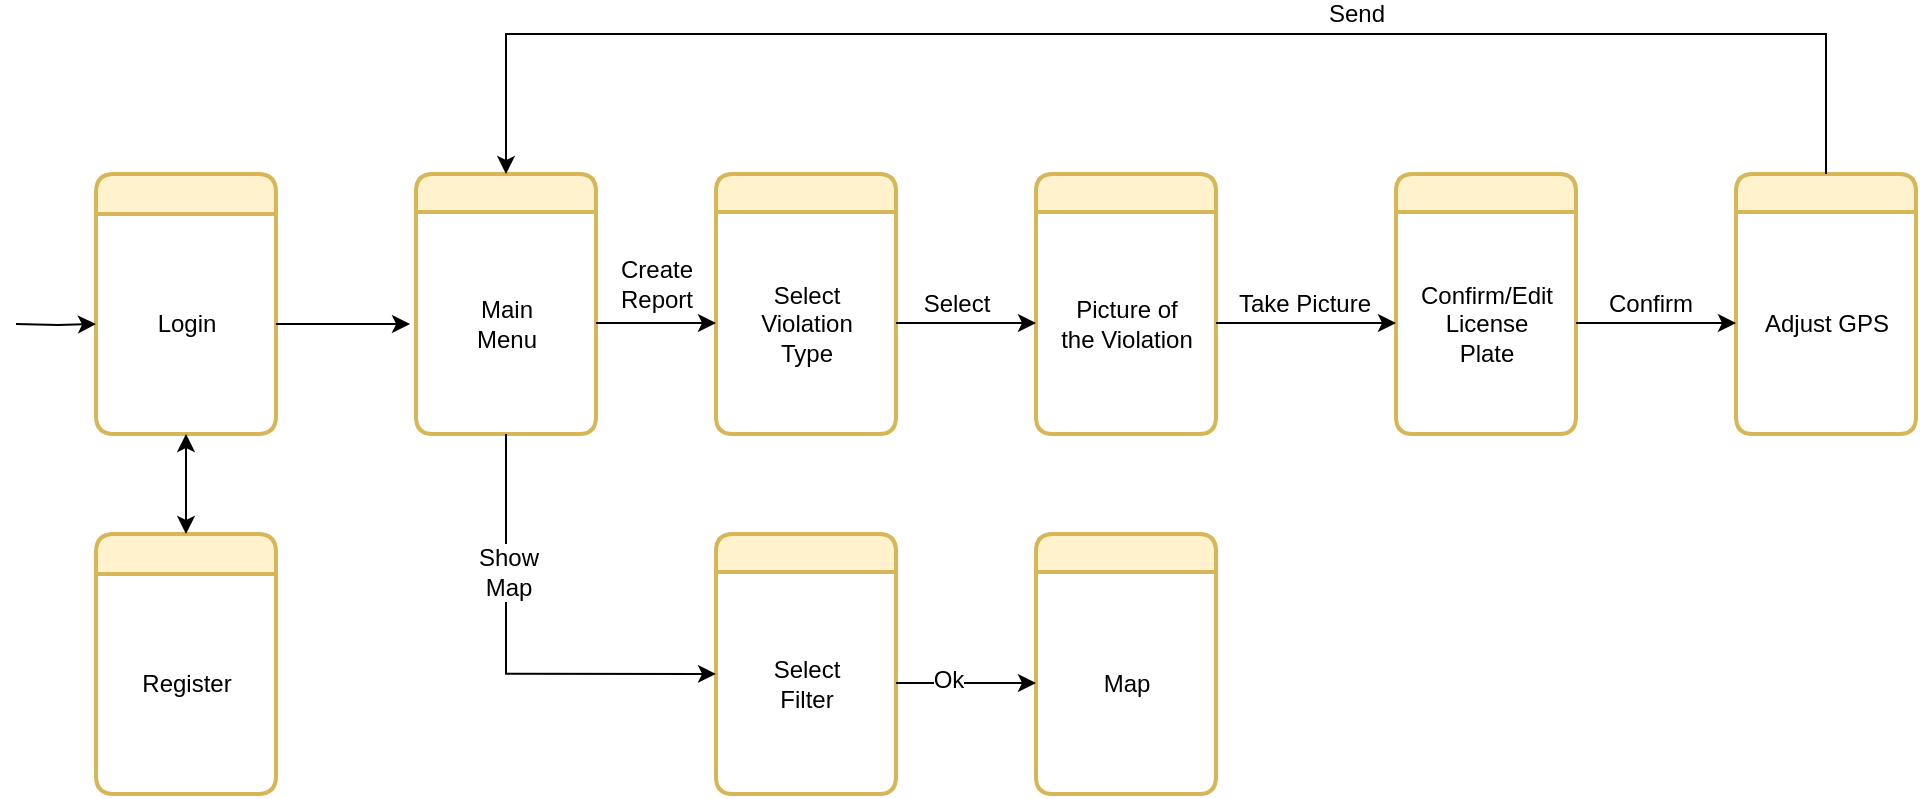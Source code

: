 <mxfile version="12.3.7" type="device" pages="1"><diagram id="3oKSRpvQD-3Rtn6nESA1" name="Page-1"><mxGraphModel dx="1173" dy="604" grid="1" gridSize="10" guides="1" tooltips="1" connect="1" arrows="1" fold="1" page="1" pageScale="1" pageWidth="850" pageHeight="1100" math="0" shadow="0"><root><mxCell id="0"/><mxCell id="1" parent="0"/><mxCell id="K8wivl5P5FMc2v_rYO8I-10" value="" style="swimlane;childLayout=stackLayout;horizontal=1;startSize=20;horizontalStack=0;fillColor=#fff2cc;rounded=1;fontSize=14;fontStyle=0;strokeWidth=2;resizeParent=0;resizeLast=1;shadow=0;dashed=0;align=center;strokeColor=#d6b656;" vertex="1" parent="1"><mxGeometry x="90" y="210" width="90" height="130" as="geometry"><mxRectangle x="260" y="240" width="50" height="40" as="alternateBounds"/></mxGeometry></mxCell><mxCell id="K8wivl5P5FMc2v_rYO8I-20" value="Login" style="text;html=1;align=center;verticalAlign=middle;resizable=0;points=[];;autosize=1;" vertex="1" parent="K8wivl5P5FMc2v_rYO8I-10"><mxGeometry y="20" width="90" height="110" as="geometry"/></mxCell><mxCell id="K8wivl5P5FMc2v_rYO8I-23" value="" style="swimlane;childLayout=stackLayout;horizontal=1;startSize=19;horizontalStack=0;fillColor=#fff2cc;rounded=1;fontSize=14;fontStyle=0;strokeWidth=2;resizeParent=0;resizeLast=1;shadow=0;dashed=0;align=center;strokeColor=#d6b656;" vertex="1" parent="1"><mxGeometry x="250" y="210" width="90" height="130" as="geometry"><mxRectangle x="260" y="240" width="50" height="40" as="alternateBounds"/></mxGeometry></mxCell><mxCell id="K8wivl5P5FMc2v_rYO8I-24" value="Main&lt;br&gt;Menu" style="text;html=1;align=center;verticalAlign=middle;resizable=0;points=[];;autosize=1;" vertex="1" parent="K8wivl5P5FMc2v_rYO8I-23"><mxGeometry y="19" width="90" height="111" as="geometry"/></mxCell><mxCell id="K8wivl5P5FMc2v_rYO8I-25" value="" style="swimlane;childLayout=stackLayout;horizontal=1;startSize=19;horizontalStack=0;fillColor=#fff2cc;rounded=1;fontSize=14;fontStyle=0;strokeWidth=2;resizeParent=0;resizeLast=1;shadow=0;dashed=0;align=center;strokeColor=#d6b656;" vertex="1" parent="1"><mxGeometry x="400" y="210" width="90" height="130" as="geometry"><mxRectangle x="260" y="240" width="50" height="40" as="alternateBounds"/></mxGeometry></mxCell><mxCell id="K8wivl5P5FMc2v_rYO8I-26" value="Select&lt;br&gt;Violation&lt;br&gt;Type" style="text;html=1;align=center;verticalAlign=middle;resizable=0;points=[];;autosize=1;" vertex="1" parent="K8wivl5P5FMc2v_rYO8I-25"><mxGeometry y="19" width="90" height="111" as="geometry"/></mxCell><mxCell id="K8wivl5P5FMc2v_rYO8I-28" value="" style="swimlane;childLayout=stackLayout;horizontal=1;startSize=19;horizontalStack=0;fillColor=#fff2cc;rounded=1;fontSize=14;fontStyle=0;strokeWidth=2;resizeParent=0;resizeLast=1;shadow=0;dashed=0;align=center;strokeColor=#d6b656;" vertex="1" parent="1"><mxGeometry x="560" y="210" width="90" height="130" as="geometry"><mxRectangle x="260" y="240" width="50" height="40" as="alternateBounds"/></mxGeometry></mxCell><mxCell id="K8wivl5P5FMc2v_rYO8I-29" value="Picture of&lt;br&gt;the Violation" style="text;html=1;align=center;verticalAlign=middle;resizable=0;points=[];;autosize=1;" vertex="1" parent="K8wivl5P5FMc2v_rYO8I-28"><mxGeometry y="19" width="90" height="111" as="geometry"/></mxCell><mxCell id="K8wivl5P5FMc2v_rYO8I-30" value="" style="swimlane;childLayout=stackLayout;horizontal=1;startSize=19;horizontalStack=0;fillColor=#fff2cc;rounded=1;fontSize=14;fontStyle=0;strokeWidth=2;resizeParent=0;resizeLast=1;shadow=0;dashed=0;align=center;strokeColor=#d6b656;" vertex="1" parent="1"><mxGeometry x="740" y="210" width="90" height="130" as="geometry"><mxRectangle x="260" y="240" width="50" height="40" as="alternateBounds"/></mxGeometry></mxCell><mxCell id="K8wivl5P5FMc2v_rYO8I-31" value="Confirm/Edit&lt;br&gt;License&lt;br&gt;Plate" style="text;html=1;align=center;verticalAlign=middle;resizable=0;points=[];;autosize=1;" vertex="1" parent="K8wivl5P5FMc2v_rYO8I-30"><mxGeometry y="19" width="90" height="111" as="geometry"/></mxCell><mxCell id="K8wivl5P5FMc2v_rYO8I-32" value="" style="swimlane;childLayout=stackLayout;horizontal=1;startSize=19;horizontalStack=0;fillColor=#fff2cc;rounded=1;fontSize=14;fontStyle=0;strokeWidth=2;resizeParent=0;resizeLast=1;shadow=0;dashed=0;align=center;strokeColor=#d6b656;" vertex="1" parent="1"><mxGeometry x="910" y="210" width="90" height="130" as="geometry"><mxRectangle x="260" y="240" width="50" height="40" as="alternateBounds"/></mxGeometry></mxCell><mxCell id="K8wivl5P5FMc2v_rYO8I-33" value="Adjust GPS" style="text;html=1;align=center;verticalAlign=middle;resizable=0;points=[];;autosize=1;" vertex="1" parent="K8wivl5P5FMc2v_rYO8I-32"><mxGeometry y="19" width="90" height="111" as="geometry"/></mxCell><mxCell id="K8wivl5P5FMc2v_rYO8I-34" value="" style="swimlane;childLayout=stackLayout;horizontal=1;startSize=19;horizontalStack=0;fillColor=#fff2cc;rounded=1;fontSize=14;fontStyle=0;strokeWidth=2;resizeParent=0;resizeLast=1;shadow=0;dashed=0;align=center;strokeColor=#d6b656;" vertex="1" parent="1"><mxGeometry x="400" y="390" width="90" height="130" as="geometry"><mxRectangle x="260" y="240" width="50" height="40" as="alternateBounds"/></mxGeometry></mxCell><mxCell id="K8wivl5P5FMc2v_rYO8I-35" value="Select&lt;br&gt;Filter" style="text;html=1;align=center;verticalAlign=middle;resizable=0;points=[];;autosize=1;" vertex="1" parent="K8wivl5P5FMc2v_rYO8I-34"><mxGeometry y="19" width="90" height="111" as="geometry"/></mxCell><mxCell id="K8wivl5P5FMc2v_rYO8I-36" value="" style="swimlane;childLayout=stackLayout;horizontal=1;startSize=19;horizontalStack=0;fillColor=#fff2cc;rounded=1;fontSize=14;fontStyle=0;strokeWidth=2;resizeParent=0;resizeLast=1;shadow=0;dashed=0;align=center;strokeColor=#d6b656;" vertex="1" parent="1"><mxGeometry x="560" y="390" width="90" height="130" as="geometry"><mxRectangle x="260" y="240" width="50" height="40" as="alternateBounds"/></mxGeometry></mxCell><mxCell id="K8wivl5P5FMc2v_rYO8I-37" value="Map" style="text;html=1;align=center;verticalAlign=middle;resizable=0;points=[];;autosize=1;" vertex="1" parent="K8wivl5P5FMc2v_rYO8I-36"><mxGeometry y="19" width="90" height="111" as="geometry"/></mxCell><mxCell id="K8wivl5P5FMc2v_rYO8I-38" style="edgeStyle=orthogonalEdgeStyle;rounded=0;orthogonalLoop=1;jettySize=auto;html=1;entryX=0;entryY=0.5;entryDx=0;entryDy=0;entryPerimeter=0;" edge="1" parent="1" source="K8wivl5P5FMc2v_rYO8I-24" target="K8wivl5P5FMc2v_rYO8I-26"><mxGeometry relative="1" as="geometry"/></mxCell><mxCell id="K8wivl5P5FMc2v_rYO8I-39" style="edgeStyle=orthogonalEdgeStyle;rounded=0;orthogonalLoop=1;jettySize=auto;html=1;entryX=0;entryY=0.459;entryDx=0;entryDy=0;entryPerimeter=0;" edge="1" parent="1" source="K8wivl5P5FMc2v_rYO8I-24" target="K8wivl5P5FMc2v_rYO8I-35"><mxGeometry relative="1" as="geometry"><Array as="points"><mxPoint x="295" y="460"/></Array></mxGeometry></mxCell><mxCell id="K8wivl5P5FMc2v_rYO8I-57" value="Show&lt;br&gt;Map" style="text;html=1;align=center;verticalAlign=middle;resizable=0;points=[];;labelBackgroundColor=#ffffff;" vertex="1" connectable="0" parent="K8wivl5P5FMc2v_rYO8I-39"><mxGeometry x="-0.387" y="1" relative="1" as="geometry"><mxPoint as="offset"/></mxGeometry></mxCell><mxCell id="K8wivl5P5FMc2v_rYO8I-40" style="edgeStyle=orthogonalEdgeStyle;rounded=0;orthogonalLoop=1;jettySize=auto;html=1;" edge="1" parent="1" source="K8wivl5P5FMc2v_rYO8I-26" target="K8wivl5P5FMc2v_rYO8I-29"><mxGeometry relative="1" as="geometry"/></mxCell><mxCell id="K8wivl5P5FMc2v_rYO8I-54" value="Select" style="text;html=1;align=center;verticalAlign=middle;resizable=0;points=[];;labelBackgroundColor=#ffffff;" vertex="1" connectable="0" parent="K8wivl5P5FMc2v_rYO8I-40"><mxGeometry x="-0.133" y="-1" relative="1" as="geometry"><mxPoint x="-0.5" y="-10.5" as="offset"/></mxGeometry></mxCell><mxCell id="K8wivl5P5FMc2v_rYO8I-41" style="edgeStyle=orthogonalEdgeStyle;rounded=0;orthogonalLoop=1;jettySize=auto;html=1;" edge="1" parent="1" source="K8wivl5P5FMc2v_rYO8I-29" target="K8wivl5P5FMc2v_rYO8I-31"><mxGeometry relative="1" as="geometry"/></mxCell><mxCell id="K8wivl5P5FMc2v_rYO8I-53" value="Take Picture" style="text;html=1;align=center;verticalAlign=middle;resizable=0;points=[];;labelBackgroundColor=#ffffff;" vertex="1" connectable="0" parent="K8wivl5P5FMc2v_rYO8I-41"><mxGeometry x="-0.175" y="1" relative="1" as="geometry"><mxPoint x="6.5" y="-8.5" as="offset"/></mxGeometry></mxCell><mxCell id="K8wivl5P5FMc2v_rYO8I-42" style="edgeStyle=orthogonalEdgeStyle;rounded=0;orthogonalLoop=1;jettySize=auto;html=1;" edge="1" parent="1" source="K8wivl5P5FMc2v_rYO8I-31" target="K8wivl5P5FMc2v_rYO8I-33"><mxGeometry relative="1" as="geometry"/></mxCell><mxCell id="K8wivl5P5FMc2v_rYO8I-51" value="Confirm" style="text;html=1;align=center;verticalAlign=middle;resizable=0;points=[];;labelBackgroundColor=#ffffff;" vertex="1" connectable="0" parent="K8wivl5P5FMc2v_rYO8I-42"><mxGeometry x="-0.313" relative="1" as="geometry"><mxPoint x="9" y="-9.5" as="offset"/></mxGeometry></mxCell><mxCell id="K8wivl5P5FMc2v_rYO8I-43" style="edgeStyle=orthogonalEdgeStyle;rounded=0;orthogonalLoop=1;jettySize=auto;html=1;entryX=0;entryY=0.5;entryDx=0;entryDy=0;entryPerimeter=0;" edge="1" parent="1" source="K8wivl5P5FMc2v_rYO8I-35" target="K8wivl5P5FMc2v_rYO8I-37"><mxGeometry relative="1" as="geometry"/></mxCell><mxCell id="K8wivl5P5FMc2v_rYO8I-58" value="Ok" style="text;html=1;align=center;verticalAlign=middle;resizable=0;points=[];;labelBackgroundColor=#ffffff;" vertex="1" connectable="0" parent="K8wivl5P5FMc2v_rYO8I-43"><mxGeometry x="0.007" y="9" relative="1" as="geometry"><mxPoint x="-9" y="7" as="offset"/></mxGeometry></mxCell><mxCell id="K8wivl5P5FMc2v_rYO8I-44" style="edgeStyle=orthogonalEdgeStyle;rounded=0;orthogonalLoop=1;jettySize=auto;html=1;entryX=-0.033;entryY=0.505;entryDx=0;entryDy=0;entryPerimeter=0;" edge="1" parent="1" source="K8wivl5P5FMc2v_rYO8I-20" target="K8wivl5P5FMc2v_rYO8I-24"><mxGeometry relative="1" as="geometry"/></mxCell><mxCell id="K8wivl5P5FMc2v_rYO8I-45" value="" style="swimlane;childLayout=stackLayout;horizontal=1;startSize=20;horizontalStack=0;fillColor=#fff2cc;rounded=1;fontSize=14;fontStyle=0;strokeWidth=2;resizeParent=0;resizeLast=1;shadow=0;dashed=0;align=center;strokeColor=#d6b656;" vertex="1" parent="1"><mxGeometry x="90" y="390" width="90" height="130" as="geometry"><mxRectangle x="260" y="240" width="50" height="40" as="alternateBounds"/></mxGeometry></mxCell><mxCell id="K8wivl5P5FMc2v_rYO8I-46" value="Register" style="text;html=1;align=center;verticalAlign=middle;resizable=0;points=[];;autosize=1;" vertex="1" parent="K8wivl5P5FMc2v_rYO8I-45"><mxGeometry y="20" width="90" height="110" as="geometry"/></mxCell><mxCell id="K8wivl5P5FMc2v_rYO8I-47" style="edgeStyle=orthogonalEdgeStyle;rounded=0;orthogonalLoop=1;jettySize=auto;html=1;entryX=0.5;entryY=0;entryDx=0;entryDy=0;startArrow=classic;startFill=1;" edge="1" parent="1" source="K8wivl5P5FMc2v_rYO8I-20" target="K8wivl5P5FMc2v_rYO8I-45"><mxGeometry relative="1" as="geometry"/></mxCell><mxCell id="K8wivl5P5FMc2v_rYO8I-48" style="edgeStyle=orthogonalEdgeStyle;rounded=0;orthogonalLoop=1;jettySize=auto;html=1;startArrow=none;startFill=0;" edge="1" parent="1" target="K8wivl5P5FMc2v_rYO8I-20"><mxGeometry relative="1" as="geometry"><mxPoint x="50" y="285" as="sourcePoint"/></mxGeometry></mxCell><mxCell id="K8wivl5P5FMc2v_rYO8I-49" style="edgeStyle=orthogonalEdgeStyle;rounded=0;orthogonalLoop=1;jettySize=auto;html=1;entryX=0.5;entryY=0;entryDx=0;entryDy=0;startArrow=none;startFill=0;exitX=0.5;exitY=0;exitDx=0;exitDy=0;" edge="1" parent="1" source="K8wivl5P5FMc2v_rYO8I-32" target="K8wivl5P5FMc2v_rYO8I-23"><mxGeometry relative="1" as="geometry"><mxPoint x="905" y="200" as="sourcePoint"/><Array as="points"><mxPoint x="955" y="140"/><mxPoint x="295" y="140"/></Array></mxGeometry></mxCell><mxCell id="K8wivl5P5FMc2v_rYO8I-50" value="Send" style="text;html=1;align=center;verticalAlign=middle;resizable=0;points=[];;labelBackgroundColor=#ffffff;" vertex="1" connectable="0" parent="K8wivl5P5FMc2v_rYO8I-49"><mxGeometry x="-0.248" y="2" relative="1" as="geometry"><mxPoint x="-4" y="-12.5" as="offset"/></mxGeometry></mxCell><mxCell id="K8wivl5P5FMc2v_rYO8I-55" value="Create&lt;br&gt;Report" style="text;html=1;align=center;verticalAlign=middle;resizable=0;points=[];;autosize=1;" vertex="1" parent="1"><mxGeometry x="345" y="250" width="50" height="30" as="geometry"/></mxCell></root></mxGraphModel></diagram></mxfile>